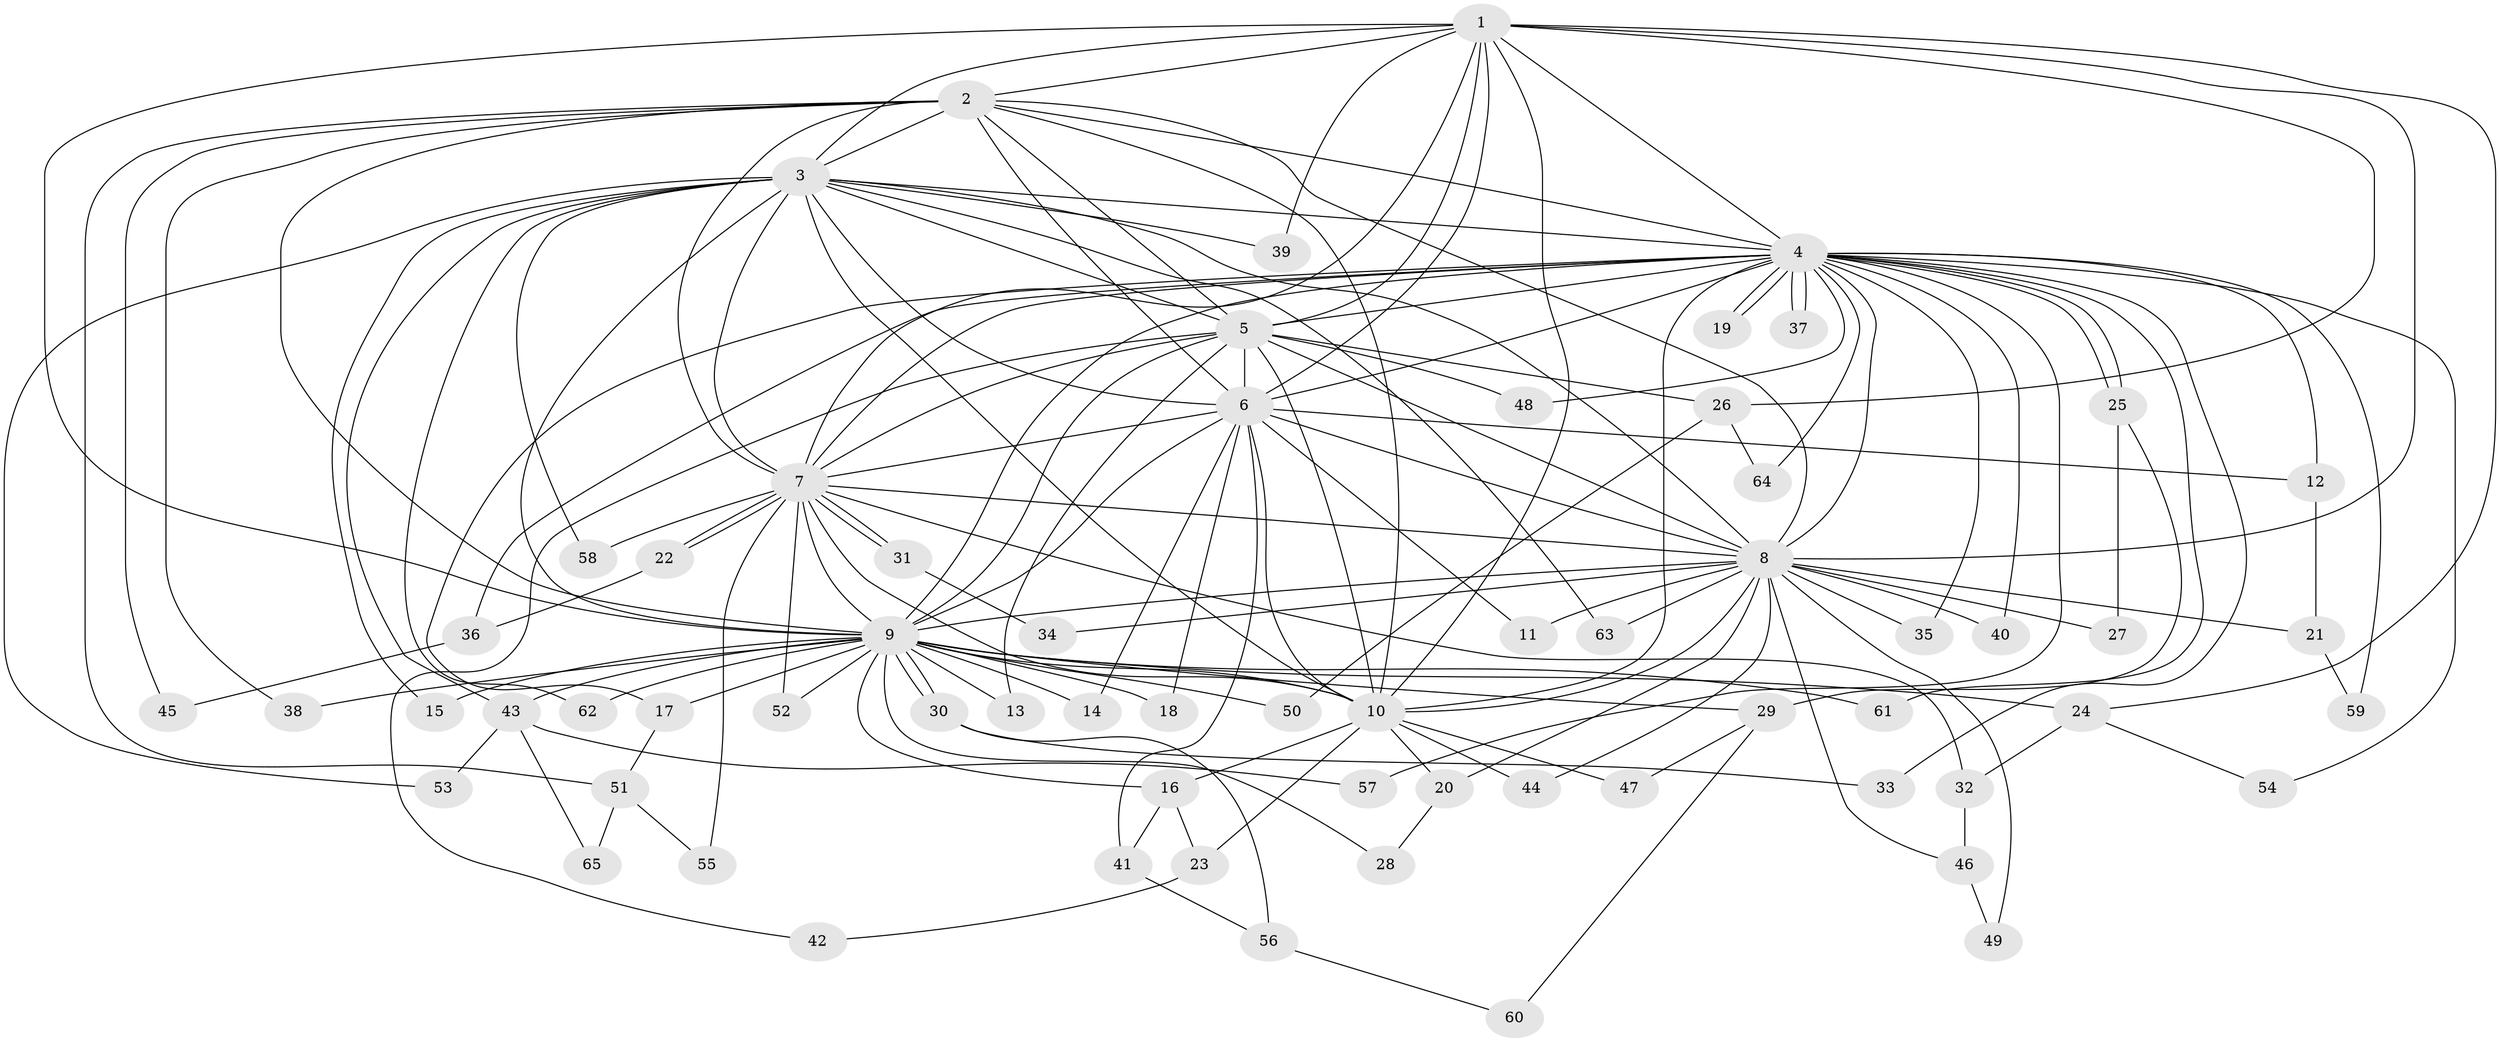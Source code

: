 // Generated by graph-tools (version 1.1) at 2025/34/03/09/25 02:34:57]
// undirected, 65 vertices, 155 edges
graph export_dot {
graph [start="1"]
  node [color=gray90,style=filled];
  1;
  2;
  3;
  4;
  5;
  6;
  7;
  8;
  9;
  10;
  11;
  12;
  13;
  14;
  15;
  16;
  17;
  18;
  19;
  20;
  21;
  22;
  23;
  24;
  25;
  26;
  27;
  28;
  29;
  30;
  31;
  32;
  33;
  34;
  35;
  36;
  37;
  38;
  39;
  40;
  41;
  42;
  43;
  44;
  45;
  46;
  47;
  48;
  49;
  50;
  51;
  52;
  53;
  54;
  55;
  56;
  57;
  58;
  59;
  60;
  61;
  62;
  63;
  64;
  65;
  1 -- 2;
  1 -- 3;
  1 -- 4;
  1 -- 5;
  1 -- 6;
  1 -- 7;
  1 -- 8;
  1 -- 9;
  1 -- 10;
  1 -- 24;
  1 -- 26;
  1 -- 39;
  2 -- 3;
  2 -- 4;
  2 -- 5;
  2 -- 6;
  2 -- 7;
  2 -- 8;
  2 -- 9;
  2 -- 10;
  2 -- 38;
  2 -- 45;
  2 -- 51;
  3 -- 4;
  3 -- 5;
  3 -- 6;
  3 -- 7;
  3 -- 8;
  3 -- 9;
  3 -- 10;
  3 -- 15;
  3 -- 39;
  3 -- 43;
  3 -- 53;
  3 -- 58;
  3 -- 62;
  3 -- 63;
  4 -- 5;
  4 -- 6;
  4 -- 7;
  4 -- 8;
  4 -- 9;
  4 -- 10;
  4 -- 12;
  4 -- 17;
  4 -- 19;
  4 -- 19;
  4 -- 25;
  4 -- 25;
  4 -- 33;
  4 -- 35;
  4 -- 36;
  4 -- 37;
  4 -- 37;
  4 -- 40;
  4 -- 48;
  4 -- 54;
  4 -- 57;
  4 -- 59;
  4 -- 61;
  4 -- 64;
  5 -- 6;
  5 -- 7;
  5 -- 8;
  5 -- 9;
  5 -- 10;
  5 -- 13;
  5 -- 26;
  5 -- 42;
  5 -- 48;
  6 -- 7;
  6 -- 8;
  6 -- 9;
  6 -- 10;
  6 -- 11;
  6 -- 12;
  6 -- 14;
  6 -- 18;
  6 -- 41;
  7 -- 8;
  7 -- 9;
  7 -- 10;
  7 -- 22;
  7 -- 22;
  7 -- 31;
  7 -- 31;
  7 -- 32;
  7 -- 52;
  7 -- 55;
  7 -- 58;
  8 -- 9;
  8 -- 10;
  8 -- 11;
  8 -- 20;
  8 -- 21;
  8 -- 27;
  8 -- 34;
  8 -- 35;
  8 -- 40;
  8 -- 44;
  8 -- 46;
  8 -- 49;
  8 -- 63;
  9 -- 10;
  9 -- 13;
  9 -- 14;
  9 -- 15;
  9 -- 16;
  9 -- 17;
  9 -- 18;
  9 -- 24;
  9 -- 28;
  9 -- 29;
  9 -- 30;
  9 -- 30;
  9 -- 38;
  9 -- 43;
  9 -- 50;
  9 -- 52;
  9 -- 61;
  9 -- 62;
  10 -- 16;
  10 -- 20;
  10 -- 23;
  10 -- 44;
  10 -- 47;
  12 -- 21;
  16 -- 23;
  16 -- 41;
  17 -- 51;
  20 -- 28;
  21 -- 59;
  22 -- 36;
  23 -- 42;
  24 -- 32;
  24 -- 54;
  25 -- 27;
  25 -- 29;
  26 -- 50;
  26 -- 64;
  29 -- 47;
  29 -- 60;
  30 -- 33;
  30 -- 56;
  31 -- 34;
  32 -- 46;
  36 -- 45;
  41 -- 56;
  43 -- 53;
  43 -- 57;
  43 -- 65;
  46 -- 49;
  51 -- 55;
  51 -- 65;
  56 -- 60;
}
